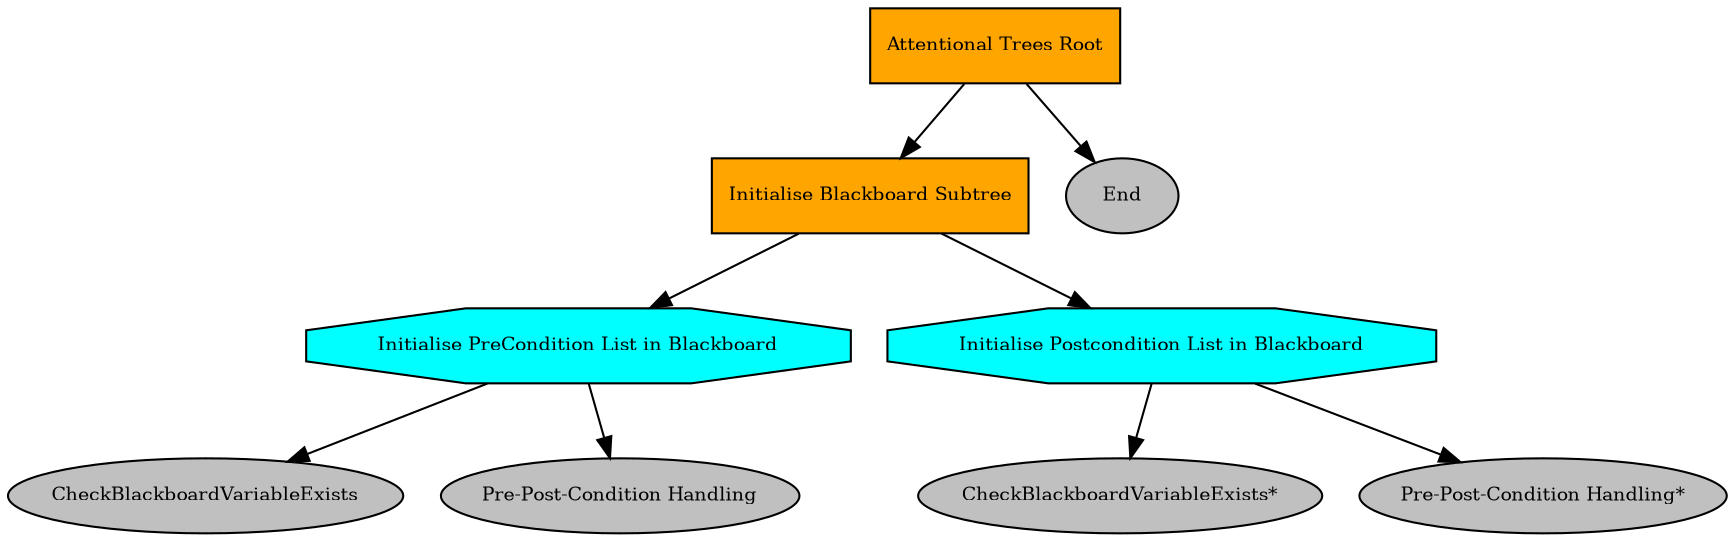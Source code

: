 digraph pastafarianism {
graph [fontname="times-roman"];
node [fontname="times-roman"];
edge [fontname="times-roman"];
"Attentional Trees Root" [fillcolor=orange, fontcolor=black, fontsize=9, label="Attentional Trees Root", shape=box, style=filled];
"Initialise Blackboard Subtree" [fillcolor=orange, fontcolor=black, fontsize=9, label="Initialise Blackboard Subtree", shape=box, style=filled];
"Attentional Trees Root" -> "Initialise Blackboard Subtree";
"Initialise PreCondition List in Blackboard" [fillcolor=cyan, fontcolor=black, fontsize=9, label="Initialise PreCondition List in Blackboard", shape=octagon, style=filled];
"Initialise Blackboard Subtree" -> "Initialise PreCondition List in Blackboard";
CheckBlackboardVariableExists [fillcolor=gray, fontcolor=black, fontsize=9, label=CheckBlackboardVariableExists, shape=ellipse, style=filled];
"Initialise PreCondition List in Blackboard" -> CheckBlackboardVariableExists;
"Pre-Post-Condition Handling" [fillcolor=gray, fontcolor=black, fontsize=9, label="Pre-Post-Condition Handling", shape=ellipse, style=filled];
"Initialise PreCondition List in Blackboard" -> "Pre-Post-Condition Handling";
subgraph  {
label="children_of_Initialise PreCondition List in Blackboard";
rank=same;
CheckBlackboardVariableExists [fillcolor=gray, fontcolor=black, fontsize=9, label=CheckBlackboardVariableExists, shape=ellipse, style=filled];
"Pre-Post-Condition Handling" [fillcolor=gray, fontcolor=black, fontsize=9, label="Pre-Post-Condition Handling", shape=ellipse, style=filled];
}

"Initialise Postcondition List in Blackboard" [fillcolor=cyan, fontcolor=black, fontsize=9, label="Initialise Postcondition List in Blackboard", shape=octagon, style=filled];
"Initialise Blackboard Subtree" -> "Initialise Postcondition List in Blackboard";
"CheckBlackboardVariableExists*" [fillcolor=gray, fontcolor=black, fontsize=9, label="CheckBlackboardVariableExists*", shape=ellipse, style=filled];
"Initialise Postcondition List in Blackboard" -> "CheckBlackboardVariableExists*";
"Pre-Post-Condition Handling*" [fillcolor=gray, fontcolor=black, fontsize=9, label="Pre-Post-Condition Handling*", shape=ellipse, style=filled];
"Initialise Postcondition List in Blackboard" -> "Pre-Post-Condition Handling*";
subgraph  {
label="children_of_Initialise Postcondition List in Blackboard";
rank=same;
"CheckBlackboardVariableExists*" [fillcolor=gray, fontcolor=black, fontsize=9, label="CheckBlackboardVariableExists*", shape=ellipse, style=filled];
"Pre-Post-Condition Handling*" [fillcolor=gray, fontcolor=black, fontsize=9, label="Pre-Post-Condition Handling*", shape=ellipse, style=filled];
}

subgraph  {
label="children_of_Initialise Blackboard Subtree";
rank=same;
"Initialise PreCondition List in Blackboard" [fillcolor=cyan, fontcolor=black, fontsize=9, label="Initialise PreCondition List in Blackboard", shape=octagon, style=filled];
"Initialise Postcondition List in Blackboard" [fillcolor=cyan, fontcolor=black, fontsize=9, label="Initialise Postcondition List in Blackboard", shape=octagon, style=filled];
}

End [fillcolor=gray, fontcolor=black, fontsize=9, label=End, shape=ellipse, style=filled];
"Attentional Trees Root" -> End;
subgraph  {
label="children_of_Attentional Trees Root";
rank=same;
"Initialise Blackboard Subtree" [fillcolor=orange, fontcolor=black, fontsize=9, label="Initialise Blackboard Subtree", shape=box, style=filled];
End [fillcolor=gray, fontcolor=black, fontsize=9, label=End, shape=ellipse, style=filled];
}

}
